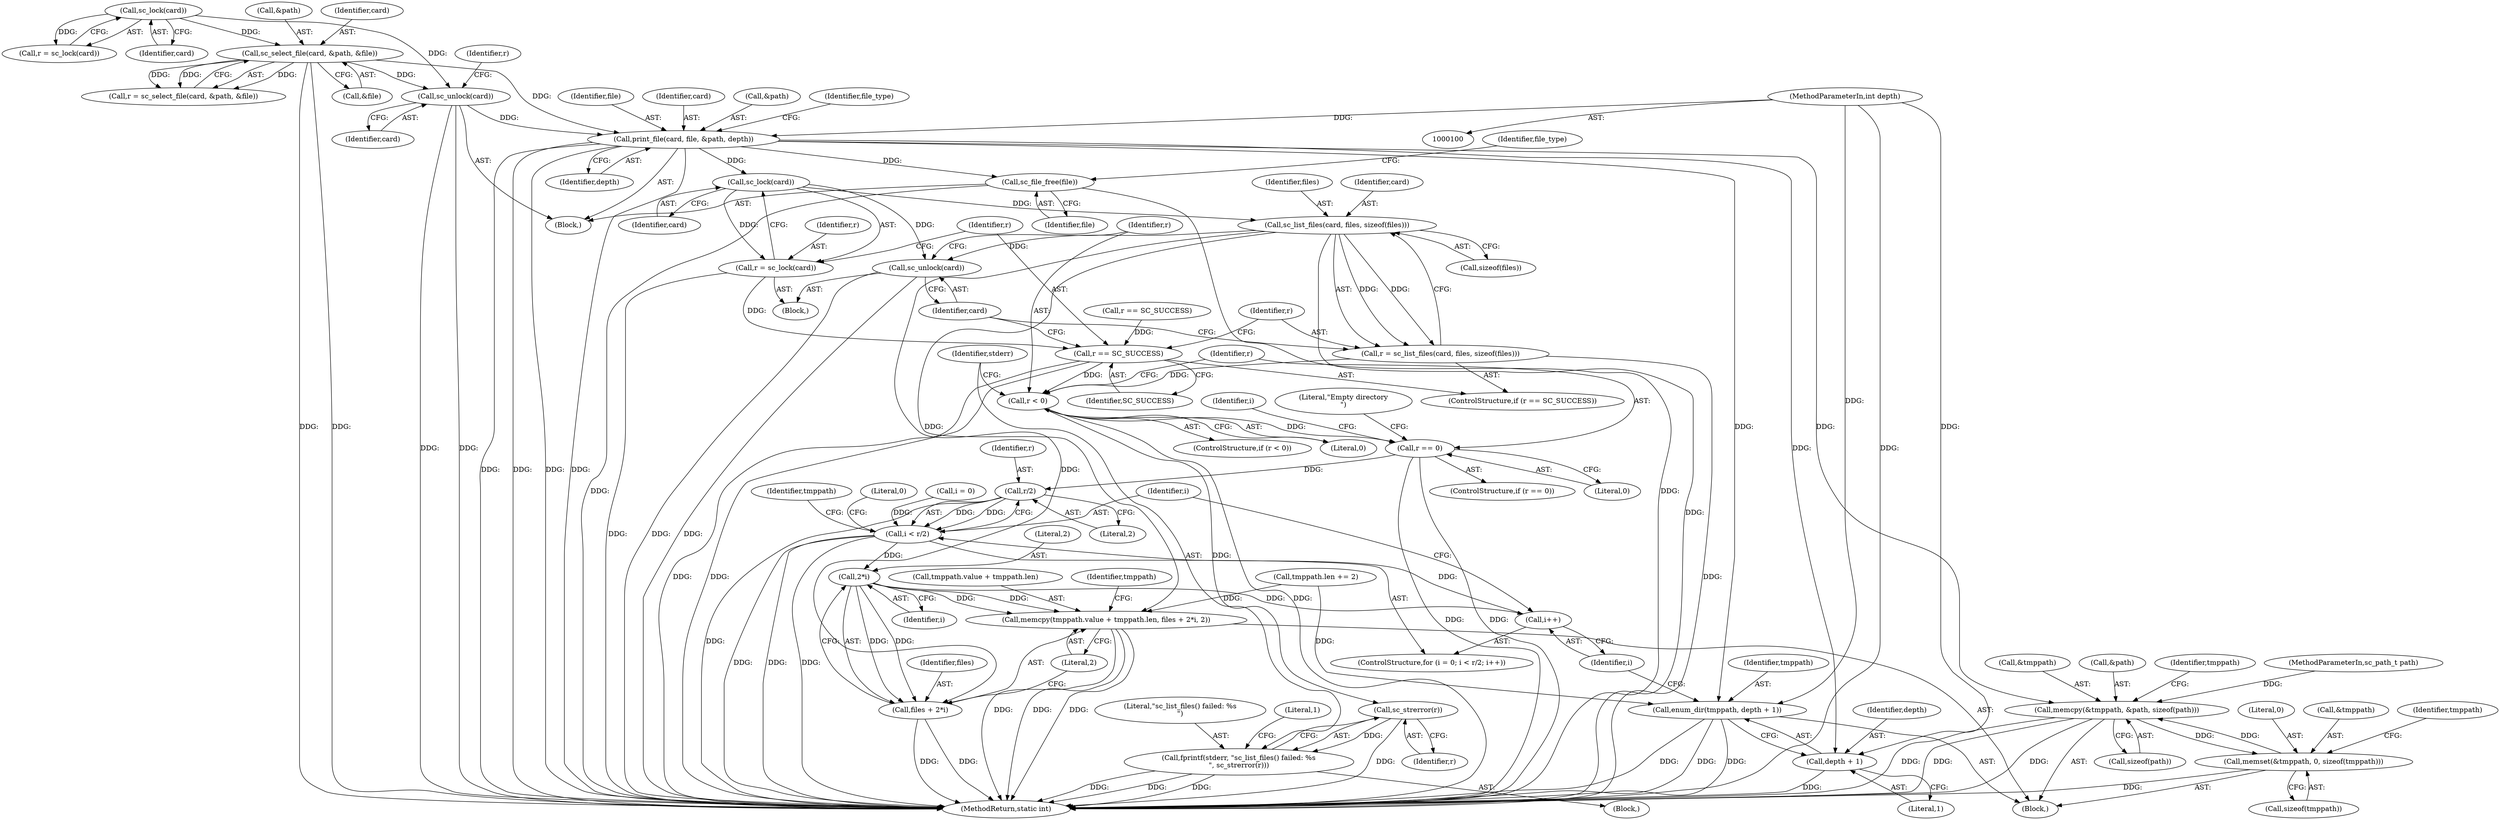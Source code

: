 digraph "1_OpenSC_8fe377e93b4b56060e5bbfb6f3142ceaeca744fa_22@pointer" {
"1000136" [label="(Call,print_file(card, file, &path, depth))"];
"1000124" [label="(Call,sc_unlock(card))"];
"1000118" [label="(Call,sc_select_file(card, &path, &file))"];
"1000110" [label="(Call,sc_lock(card))"];
"1000102" [label="(MethodParameterIn,int depth)"];
"1000147" [label="(Call,sc_file_free(file))"];
"1000157" [label="(Call,sc_lock(card))"];
"1000155" [label="(Call,r = sc_lock(card))"];
"1000160" [label="(Call,r == SC_SUCCESS)"];
"1000173" [label="(Call,r < 0)"];
"1000180" [label="(Call,sc_strerror(r))"];
"1000177" [label="(Call,fprintf(stderr, \"sc_list_files() failed: %s\n\", sc_strerror(r)))"];
"1000185" [label="(Call,r == 0)"];
"1000198" [label="(Call,r/2)"];
"1000196" [label="(Call,i < r/2)"];
"1000228" [label="(Call,2*i)"];
"1000201" [label="(Call,i++)"];
"1000218" [label="(Call,memcpy(tmppath.value + tmppath.len, files + 2*i, 2))"];
"1000226" [label="(Call,files + 2*i)"];
"1000165" [label="(Call,sc_list_files(card, files, sizeof(files)))"];
"1000163" [label="(Call,r = sc_list_files(card, files, sizeof(files)))"];
"1000170" [label="(Call,sc_unlock(card))"];
"1000211" [label="(Call,memcpy(&tmppath, &path, sizeof(path)))"];
"1000205" [label="(Call,memset(&tmppath, 0, sizeof(tmppath)))"];
"1000237" [label="(Call,enum_dir(tmppath, depth + 1))"];
"1000239" [label="(Call,depth + 1)"];
"1000219" [label="(Call,tmppath.value + tmppath.len)"];
"1000211" [label="(Call,memcpy(&tmppath, &path, sizeof(path)))"];
"1000119" [label="(Identifier,card)"];
"1000243" [label="(Literal,0)"];
"1000202" [label="(Identifier,i)"];
"1000216" [label="(Call,sizeof(path))"];
"1000160" [label="(Call,r == SC_SUCCESS)"];
"1000208" [label="(Literal,0)"];
"1000167" [label="(Identifier,files)"];
"1000201" [label="(Call,i++)"];
"1000155" [label="(Call,r = sc_lock(card))"];
"1000174" [label="(Identifier,r)"];
"1000124" [label="(Call,sc_unlock(card))"];
"1000209" [label="(Call,sizeof(tmppath))"];
"1000177" [label="(Call,fprintf(stderr, \"sc_list_files() failed: %s\n\", sc_strerror(r)))"];
"1000231" [label="(Literal,2)"];
"1000138" [label="(Identifier,file)"];
"1000179" [label="(Literal,\"sc_list_files() failed: %s\n\")"];
"1000148" [label="(Identifier,file)"];
"1000151" [label="(Identifier,file_type)"];
"1000193" [label="(Call,i = 0)"];
"1000118" [label="(Call,sc_select_file(card, &path, &file))"];
"1000212" [label="(Call,&tmppath)"];
"1000172" [label="(ControlStructure,if (r < 0))"];
"1000120" [label="(Call,&path)"];
"1000125" [label="(Identifier,card)"];
"1000173" [label="(Call,r < 0)"];
"1000206" [label="(Call,&tmppath)"];
"1000226" [label="(Call,files + 2*i)"];
"1000186" [label="(Identifier,r)"];
"1000176" [label="(Block,)"];
"1000110" [label="(Call,sc_lock(card))"];
"1000166" [label="(Identifier,card)"];
"1000136" [label="(Call,print_file(card, file, &path, depth))"];
"1000116" [label="(Call,r = sc_select_file(card, &path, &file))"];
"1000184" [label="(ControlStructure,if (r == 0))"];
"1000205" [label="(Call,memset(&tmppath, 0, sizeof(tmppath)))"];
"1000197" [label="(Identifier,i)"];
"1000108" [label="(Call,r = sc_lock(card))"];
"1000194" [label="(Identifier,i)"];
"1000214" [label="(Call,&path)"];
"1000183" [label="(Literal,1)"];
"1000232" [label="(Call,tmppath.len += 2)"];
"1000111" [label="(Identifier,card)"];
"1000158" [label="(Identifier,card)"];
"1000113" [label="(Call,r == SC_SUCCESS)"];
"1000165" [label="(Call,sc_list_files(card, files, sizeof(files)))"];
"1000244" [label="(MethodReturn,static int)"];
"1000159" [label="(ControlStructure,if (r == SC_SUCCESS))"];
"1000162" [label="(Identifier,SC_SUCCESS)"];
"1000156" [label="(Identifier,r)"];
"1000171" [label="(Identifier,card)"];
"1000122" [label="(Call,&file)"];
"1000240" [label="(Identifier,depth)"];
"1000237" [label="(Call,enum_dir(tmppath, depth + 1))"];
"1000147" [label="(Call,sc_file_free(file))"];
"1000141" [label="(Identifier,depth)"];
"1000168" [label="(Call,sizeof(files))"];
"1000187" [label="(Literal,0)"];
"1000227" [label="(Identifier,files)"];
"1000190" [label="(Literal,\"Empty directory\n\")"];
"1000127" [label="(Identifier,r)"];
"1000164" [label="(Identifier,r)"];
"1000239" [label="(Call,depth + 1)"];
"1000137" [label="(Identifier,card)"];
"1000153" [label="(Block,)"];
"1000221" [label="(Identifier,tmppath)"];
"1000199" [label="(Identifier,r)"];
"1000218" [label="(Call,memcpy(tmppath.value + tmppath.len, files + 2*i, 2))"];
"1000213" [label="(Identifier,tmppath)"];
"1000170" [label="(Call,sc_unlock(card))"];
"1000139" [label="(Call,&path)"];
"1000175" [label="(Literal,0)"];
"1000161" [label="(Identifier,r)"];
"1000200" [label="(Literal,2)"];
"1000207" [label="(Identifier,tmppath)"];
"1000163" [label="(Call,r = sc_list_files(card, files, sizeof(files)))"];
"1000203" [label="(Block,)"];
"1000230" [label="(Identifier,i)"];
"1000143" [label="(Identifier,file_type)"];
"1000157" [label="(Call,sc_lock(card))"];
"1000103" [label="(Block,)"];
"1000180" [label="(Call,sc_strerror(r))"];
"1000102" [label="(MethodParameterIn,int depth)"];
"1000241" [label="(Literal,1)"];
"1000185" [label="(Call,r == 0)"];
"1000181" [label="(Identifier,r)"];
"1000198" [label="(Call,r/2)"];
"1000228" [label="(Call,2*i)"];
"1000192" [label="(ControlStructure,for (i = 0; i < r/2; i++))"];
"1000196" [label="(Call,i < r/2)"];
"1000178" [label="(Identifier,stderr)"];
"1000238" [label="(Identifier,tmppath)"];
"1000234" [label="(Identifier,tmppath)"];
"1000101" [label="(MethodParameterIn,sc_path_t path)"];
"1000229" [label="(Literal,2)"];
"1000136" -> "1000103"  [label="AST: "];
"1000136" -> "1000141"  [label="CFG: "];
"1000137" -> "1000136"  [label="AST: "];
"1000138" -> "1000136"  [label="AST: "];
"1000139" -> "1000136"  [label="AST: "];
"1000141" -> "1000136"  [label="AST: "];
"1000143" -> "1000136"  [label="CFG: "];
"1000136" -> "1000244"  [label="DDG: "];
"1000136" -> "1000244"  [label="DDG: "];
"1000136" -> "1000244"  [label="DDG: "];
"1000136" -> "1000244"  [label="DDG: "];
"1000124" -> "1000136"  [label="DDG: "];
"1000118" -> "1000136"  [label="DDG: "];
"1000102" -> "1000136"  [label="DDG: "];
"1000136" -> "1000147"  [label="DDG: "];
"1000136" -> "1000157"  [label="DDG: "];
"1000136" -> "1000211"  [label="DDG: "];
"1000136" -> "1000237"  [label="DDG: "];
"1000136" -> "1000239"  [label="DDG: "];
"1000124" -> "1000103"  [label="AST: "];
"1000124" -> "1000125"  [label="CFG: "];
"1000125" -> "1000124"  [label="AST: "];
"1000127" -> "1000124"  [label="CFG: "];
"1000124" -> "1000244"  [label="DDG: "];
"1000124" -> "1000244"  [label="DDG: "];
"1000118" -> "1000124"  [label="DDG: "];
"1000110" -> "1000124"  [label="DDG: "];
"1000118" -> "1000116"  [label="AST: "];
"1000118" -> "1000122"  [label="CFG: "];
"1000119" -> "1000118"  [label="AST: "];
"1000120" -> "1000118"  [label="AST: "];
"1000122" -> "1000118"  [label="AST: "];
"1000116" -> "1000118"  [label="CFG: "];
"1000118" -> "1000244"  [label="DDG: "];
"1000118" -> "1000244"  [label="DDG: "];
"1000118" -> "1000116"  [label="DDG: "];
"1000118" -> "1000116"  [label="DDG: "];
"1000118" -> "1000116"  [label="DDG: "];
"1000110" -> "1000118"  [label="DDG: "];
"1000110" -> "1000108"  [label="AST: "];
"1000110" -> "1000111"  [label="CFG: "];
"1000111" -> "1000110"  [label="AST: "];
"1000108" -> "1000110"  [label="CFG: "];
"1000110" -> "1000108"  [label="DDG: "];
"1000102" -> "1000100"  [label="AST: "];
"1000102" -> "1000244"  [label="DDG: "];
"1000102" -> "1000237"  [label="DDG: "];
"1000102" -> "1000239"  [label="DDG: "];
"1000147" -> "1000103"  [label="AST: "];
"1000147" -> "1000148"  [label="CFG: "];
"1000148" -> "1000147"  [label="AST: "];
"1000151" -> "1000147"  [label="CFG: "];
"1000147" -> "1000244"  [label="DDG: "];
"1000147" -> "1000244"  [label="DDG: "];
"1000157" -> "1000155"  [label="AST: "];
"1000157" -> "1000158"  [label="CFG: "];
"1000158" -> "1000157"  [label="AST: "];
"1000155" -> "1000157"  [label="CFG: "];
"1000157" -> "1000155"  [label="DDG: "];
"1000157" -> "1000165"  [label="DDG: "];
"1000157" -> "1000170"  [label="DDG: "];
"1000155" -> "1000153"  [label="AST: "];
"1000156" -> "1000155"  [label="AST: "];
"1000161" -> "1000155"  [label="CFG: "];
"1000155" -> "1000244"  [label="DDG: "];
"1000155" -> "1000160"  [label="DDG: "];
"1000160" -> "1000159"  [label="AST: "];
"1000160" -> "1000162"  [label="CFG: "];
"1000161" -> "1000160"  [label="AST: "];
"1000162" -> "1000160"  [label="AST: "];
"1000164" -> "1000160"  [label="CFG: "];
"1000171" -> "1000160"  [label="CFG: "];
"1000160" -> "1000244"  [label="DDG: "];
"1000160" -> "1000244"  [label="DDG: "];
"1000113" -> "1000160"  [label="DDG: "];
"1000160" -> "1000173"  [label="DDG: "];
"1000173" -> "1000172"  [label="AST: "];
"1000173" -> "1000175"  [label="CFG: "];
"1000174" -> "1000173"  [label="AST: "];
"1000175" -> "1000173"  [label="AST: "];
"1000178" -> "1000173"  [label="CFG: "];
"1000186" -> "1000173"  [label="CFG: "];
"1000173" -> "1000244"  [label="DDG: "];
"1000163" -> "1000173"  [label="DDG: "];
"1000173" -> "1000180"  [label="DDG: "];
"1000173" -> "1000185"  [label="DDG: "];
"1000180" -> "1000177"  [label="AST: "];
"1000180" -> "1000181"  [label="CFG: "];
"1000181" -> "1000180"  [label="AST: "];
"1000177" -> "1000180"  [label="CFG: "];
"1000180" -> "1000244"  [label="DDG: "];
"1000180" -> "1000177"  [label="DDG: "];
"1000177" -> "1000176"  [label="AST: "];
"1000178" -> "1000177"  [label="AST: "];
"1000179" -> "1000177"  [label="AST: "];
"1000183" -> "1000177"  [label="CFG: "];
"1000177" -> "1000244"  [label="DDG: "];
"1000177" -> "1000244"  [label="DDG: "];
"1000177" -> "1000244"  [label="DDG: "];
"1000185" -> "1000184"  [label="AST: "];
"1000185" -> "1000187"  [label="CFG: "];
"1000186" -> "1000185"  [label="AST: "];
"1000187" -> "1000185"  [label="AST: "];
"1000190" -> "1000185"  [label="CFG: "];
"1000194" -> "1000185"  [label="CFG: "];
"1000185" -> "1000244"  [label="DDG: "];
"1000185" -> "1000244"  [label="DDG: "];
"1000185" -> "1000198"  [label="DDG: "];
"1000198" -> "1000196"  [label="AST: "];
"1000198" -> "1000200"  [label="CFG: "];
"1000199" -> "1000198"  [label="AST: "];
"1000200" -> "1000198"  [label="AST: "];
"1000196" -> "1000198"  [label="CFG: "];
"1000198" -> "1000244"  [label="DDG: "];
"1000198" -> "1000196"  [label="DDG: "];
"1000198" -> "1000196"  [label="DDG: "];
"1000196" -> "1000192"  [label="AST: "];
"1000197" -> "1000196"  [label="AST: "];
"1000207" -> "1000196"  [label="CFG: "];
"1000243" -> "1000196"  [label="CFG: "];
"1000196" -> "1000244"  [label="DDG: "];
"1000196" -> "1000244"  [label="DDG: "];
"1000196" -> "1000244"  [label="DDG: "];
"1000193" -> "1000196"  [label="DDG: "];
"1000201" -> "1000196"  [label="DDG: "];
"1000196" -> "1000228"  [label="DDG: "];
"1000228" -> "1000226"  [label="AST: "];
"1000228" -> "1000230"  [label="CFG: "];
"1000229" -> "1000228"  [label="AST: "];
"1000230" -> "1000228"  [label="AST: "];
"1000226" -> "1000228"  [label="CFG: "];
"1000228" -> "1000201"  [label="DDG: "];
"1000228" -> "1000218"  [label="DDG: "];
"1000228" -> "1000218"  [label="DDG: "];
"1000228" -> "1000226"  [label="DDG: "];
"1000228" -> "1000226"  [label="DDG: "];
"1000201" -> "1000192"  [label="AST: "];
"1000201" -> "1000202"  [label="CFG: "];
"1000202" -> "1000201"  [label="AST: "];
"1000197" -> "1000201"  [label="CFG: "];
"1000218" -> "1000203"  [label="AST: "];
"1000218" -> "1000231"  [label="CFG: "];
"1000219" -> "1000218"  [label="AST: "];
"1000226" -> "1000218"  [label="AST: "];
"1000231" -> "1000218"  [label="AST: "];
"1000234" -> "1000218"  [label="CFG: "];
"1000218" -> "1000244"  [label="DDG: "];
"1000218" -> "1000244"  [label="DDG: "];
"1000218" -> "1000244"  [label="DDG: "];
"1000232" -> "1000218"  [label="DDG: "];
"1000165" -> "1000218"  [label="DDG: "];
"1000227" -> "1000226"  [label="AST: "];
"1000231" -> "1000226"  [label="CFG: "];
"1000226" -> "1000244"  [label="DDG: "];
"1000226" -> "1000244"  [label="DDG: "];
"1000165" -> "1000226"  [label="DDG: "];
"1000165" -> "1000163"  [label="AST: "];
"1000165" -> "1000168"  [label="CFG: "];
"1000166" -> "1000165"  [label="AST: "];
"1000167" -> "1000165"  [label="AST: "];
"1000168" -> "1000165"  [label="AST: "];
"1000163" -> "1000165"  [label="CFG: "];
"1000165" -> "1000244"  [label="DDG: "];
"1000165" -> "1000163"  [label="DDG: "];
"1000165" -> "1000163"  [label="DDG: "];
"1000165" -> "1000170"  [label="DDG: "];
"1000163" -> "1000159"  [label="AST: "];
"1000164" -> "1000163"  [label="AST: "];
"1000171" -> "1000163"  [label="CFG: "];
"1000163" -> "1000244"  [label="DDG: "];
"1000170" -> "1000153"  [label="AST: "];
"1000170" -> "1000171"  [label="CFG: "];
"1000171" -> "1000170"  [label="AST: "];
"1000174" -> "1000170"  [label="CFG: "];
"1000170" -> "1000244"  [label="DDG: "];
"1000170" -> "1000244"  [label="DDG: "];
"1000211" -> "1000203"  [label="AST: "];
"1000211" -> "1000216"  [label="CFG: "];
"1000212" -> "1000211"  [label="AST: "];
"1000214" -> "1000211"  [label="AST: "];
"1000216" -> "1000211"  [label="AST: "];
"1000221" -> "1000211"  [label="CFG: "];
"1000211" -> "1000244"  [label="DDG: "];
"1000211" -> "1000244"  [label="DDG: "];
"1000211" -> "1000244"  [label="DDG: "];
"1000211" -> "1000205"  [label="DDG: "];
"1000205" -> "1000211"  [label="DDG: "];
"1000101" -> "1000211"  [label="DDG: "];
"1000205" -> "1000203"  [label="AST: "];
"1000205" -> "1000209"  [label="CFG: "];
"1000206" -> "1000205"  [label="AST: "];
"1000208" -> "1000205"  [label="AST: "];
"1000209" -> "1000205"  [label="AST: "];
"1000213" -> "1000205"  [label="CFG: "];
"1000205" -> "1000244"  [label="DDG: "];
"1000237" -> "1000203"  [label="AST: "];
"1000237" -> "1000239"  [label="CFG: "];
"1000238" -> "1000237"  [label="AST: "];
"1000239" -> "1000237"  [label="AST: "];
"1000202" -> "1000237"  [label="CFG: "];
"1000237" -> "1000244"  [label="DDG: "];
"1000237" -> "1000244"  [label="DDG: "];
"1000237" -> "1000244"  [label="DDG: "];
"1000232" -> "1000237"  [label="DDG: "];
"1000239" -> "1000241"  [label="CFG: "];
"1000240" -> "1000239"  [label="AST: "];
"1000241" -> "1000239"  [label="AST: "];
"1000239" -> "1000244"  [label="DDG: "];
}
